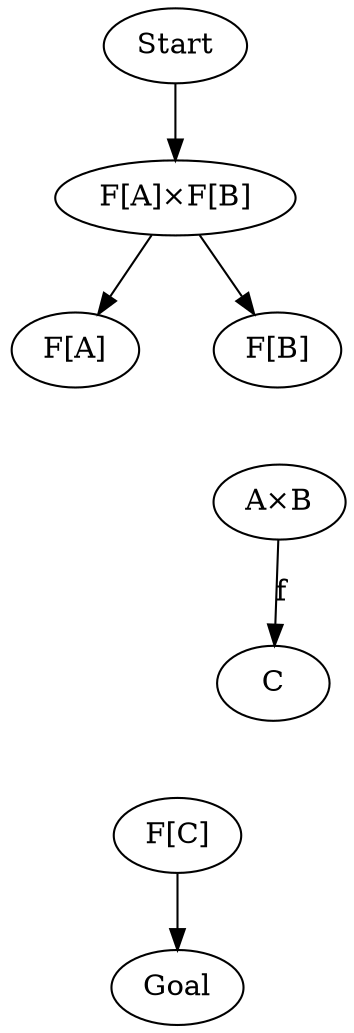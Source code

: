 digraph {
    Start[class="extremity"]
    Goal[class="extremity"]

    FAFB[label="F[A]×F[B]" class="start"]
    FA[label="F[A]"]
    FB[label="F[B]"]
    XX[label="X×X" style="invis"]
    AB[label="A×B" class="disabled"]
    FC[label="F[C]" class="goal,disabled"]
    X[style="invis"]
    C[class="disabled"]

    {
        rank=same
        FA -> FB[style="invis"]
    }

    {
        rank=same
        XX -> AB[style="invis"]
    }

        {
        rank=same
        X -> C[style="invis"]
    }

    FAFB -> FA
    FAFB -> FB
    FA -> XX[style="invis"]
    FA -> AB[style="invis"]
    FB -> XX[style="invis"]
    FB -> AB[style="invis"]
    XX -> X[label="combine" style="invis"]
    AB -> C[label="f" class="disabled"]
    X -> FC[style="invis"]
    C -> FC[style="invis"]

    Start -> FAFB[class="start"]
    FC -> Goal[class="goal,disabled"]
}
